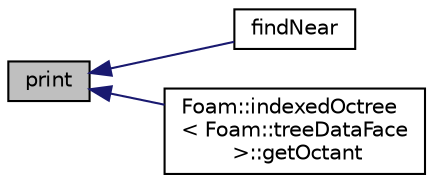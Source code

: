 digraph "print"
{
  bgcolor="transparent";
  edge [fontname="Helvetica",fontsize="10",labelfontname="Helvetica",labelfontsize="10"];
  node [fontname="Helvetica",fontsize="10",shape=record];
  rankdir="LR";
  Node1 [label="print",height=0.2,width=0.4,color="black", fillcolor="grey75", style="filled", fontcolor="black"];
  Node1 -> Node2 [dir="back",color="midnightblue",fontsize="10",style="solid",fontname="Helvetica"];
  Node2 [label="findNear",height=0.2,width=0.4,color="black",URL="$a01069.html#aaa2037e0711513e4ed5acad5b6bf91fe",tooltip="Find near pairs and apply CompareOp to them. "];
  Node1 -> Node3 [dir="back",color="midnightblue",fontsize="10",style="solid",fontname="Helvetica"];
  Node3 [label="Foam::indexedOctree\l\< Foam::treeDataFace\l \>::getOctant",height=0.2,width=0.4,color="black",URL="$a01069.html#a36994951ee6485ae76d974d51f6fc871"];
}
